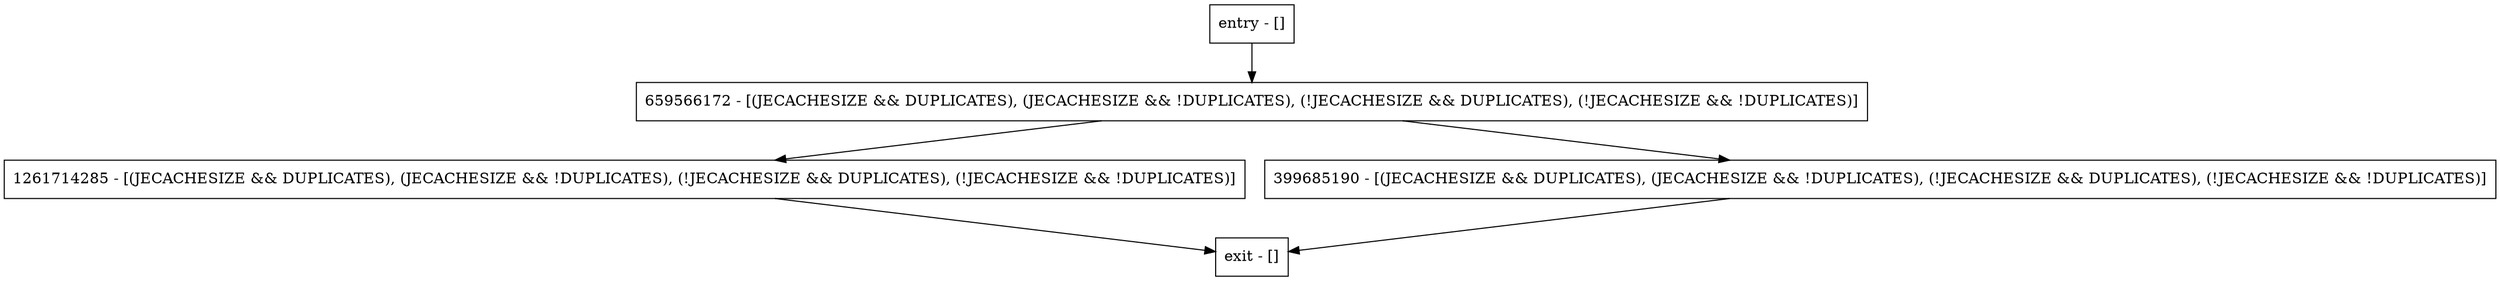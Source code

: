 digraph getSize {
node [shape=record];
entry [label="entry - []"];
exit [label="exit - []"];
659566172 [label="659566172 - [(JECACHESIZE && DUPLICATES), (JECACHESIZE && !DUPLICATES), (!JECACHESIZE && DUPLICATES), (!JECACHESIZE && !DUPLICATES)]"];
1261714285 [label="1261714285 - [(JECACHESIZE && DUPLICATES), (JECACHESIZE && !DUPLICATES), (!JECACHESIZE && DUPLICATES), (!JECACHESIZE && !DUPLICATES)]"];
399685190 [label="399685190 - [(JECACHESIZE && DUPLICATES), (JECACHESIZE && !DUPLICATES), (!JECACHESIZE && DUPLICATES), (!JECACHESIZE && !DUPLICATES)]"];
entry;
exit;
entry -> 659566172;
659566172 -> 1261714285;
659566172 -> 399685190;
1261714285 -> exit;
399685190 -> exit;
}
